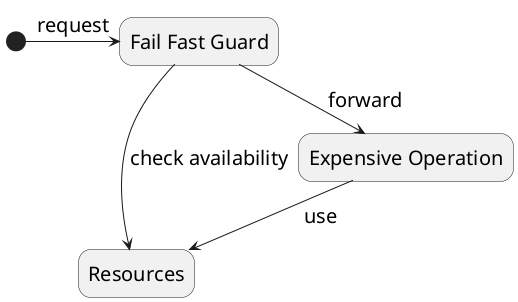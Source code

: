 @startuml

skinparam backgroundColor transparent
skinparam usecaseArrowFontSize 20

(*) -right-> [request] "<size:20>Fail Fast Guard</size>"
"<size:20>Fail Fast Guard</size>" -down-> [forward] "<size:20>Expensive Operation</size>"
"<size:20>Expensive Operation</size>" --> [use] "<size:20>Resources</size>"
"<size:20>Fail Fast Guard</size>" -right-> [check availability] "<size:20>Resources</size>"

@enduml